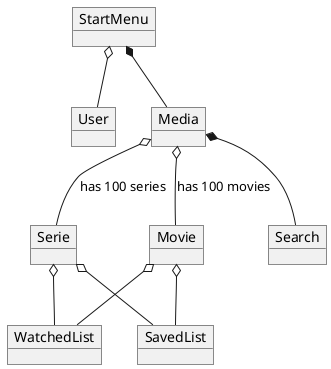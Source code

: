 @startuml
'https://plantuml.com/object-diagram

object StartMenu
object User
object Movie
object Serie
object Media
object WatchedList
object SavedList
object Search


StartMenu o-- User
StartMenu *-- Media


Media o-- Serie:has 100 series
Media o-- Movie:has 100 movies
Media *-- Search


Movie o-- WatchedList
Movie o-- SavedList

Serie o-- WatchedList
Serie o-- SavedList





@enduml
extends <|-- (is-a)
composition *-- (must-have)
Aggregation o-- (can-have)
Associering <--